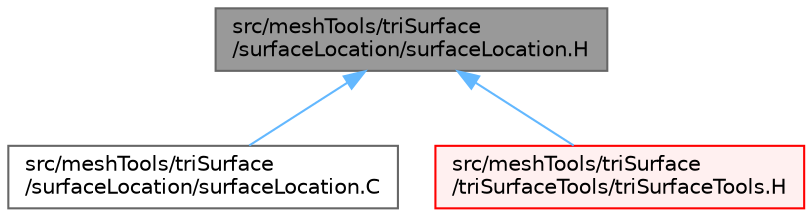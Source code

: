 digraph "src/meshTools/triSurface/surfaceLocation/surfaceLocation.H"
{
 // LATEX_PDF_SIZE
  bgcolor="transparent";
  edge [fontname=Helvetica,fontsize=10,labelfontname=Helvetica,labelfontsize=10];
  node [fontname=Helvetica,fontsize=10,shape=box,height=0.2,width=0.4];
  Node1 [id="Node000001",label="src/meshTools/triSurface\l/surfaceLocation/surfaceLocation.H",height=0.2,width=0.4,color="gray40", fillcolor="grey60", style="filled", fontcolor="black",tooltip=" "];
  Node1 -> Node2 [id="edge1_Node000001_Node000002",dir="back",color="steelblue1",style="solid",tooltip=" "];
  Node2 [id="Node000002",label="src/meshTools/triSurface\l/surfaceLocation/surfaceLocation.C",height=0.2,width=0.4,color="grey40", fillcolor="white", style="filled",URL="$surfaceLocation_8C.html",tooltip=" "];
  Node1 -> Node3 [id="edge2_Node000001_Node000003",dir="back",color="steelblue1",style="solid",tooltip=" "];
  Node3 [id="Node000003",label="src/meshTools/triSurface\l/triSurfaceTools/triSurfaceTools.H",height=0.2,width=0.4,color="red", fillcolor="#FFF0F0", style="filled",URL="$triSurfaceTools_8H.html",tooltip=" "];
}
